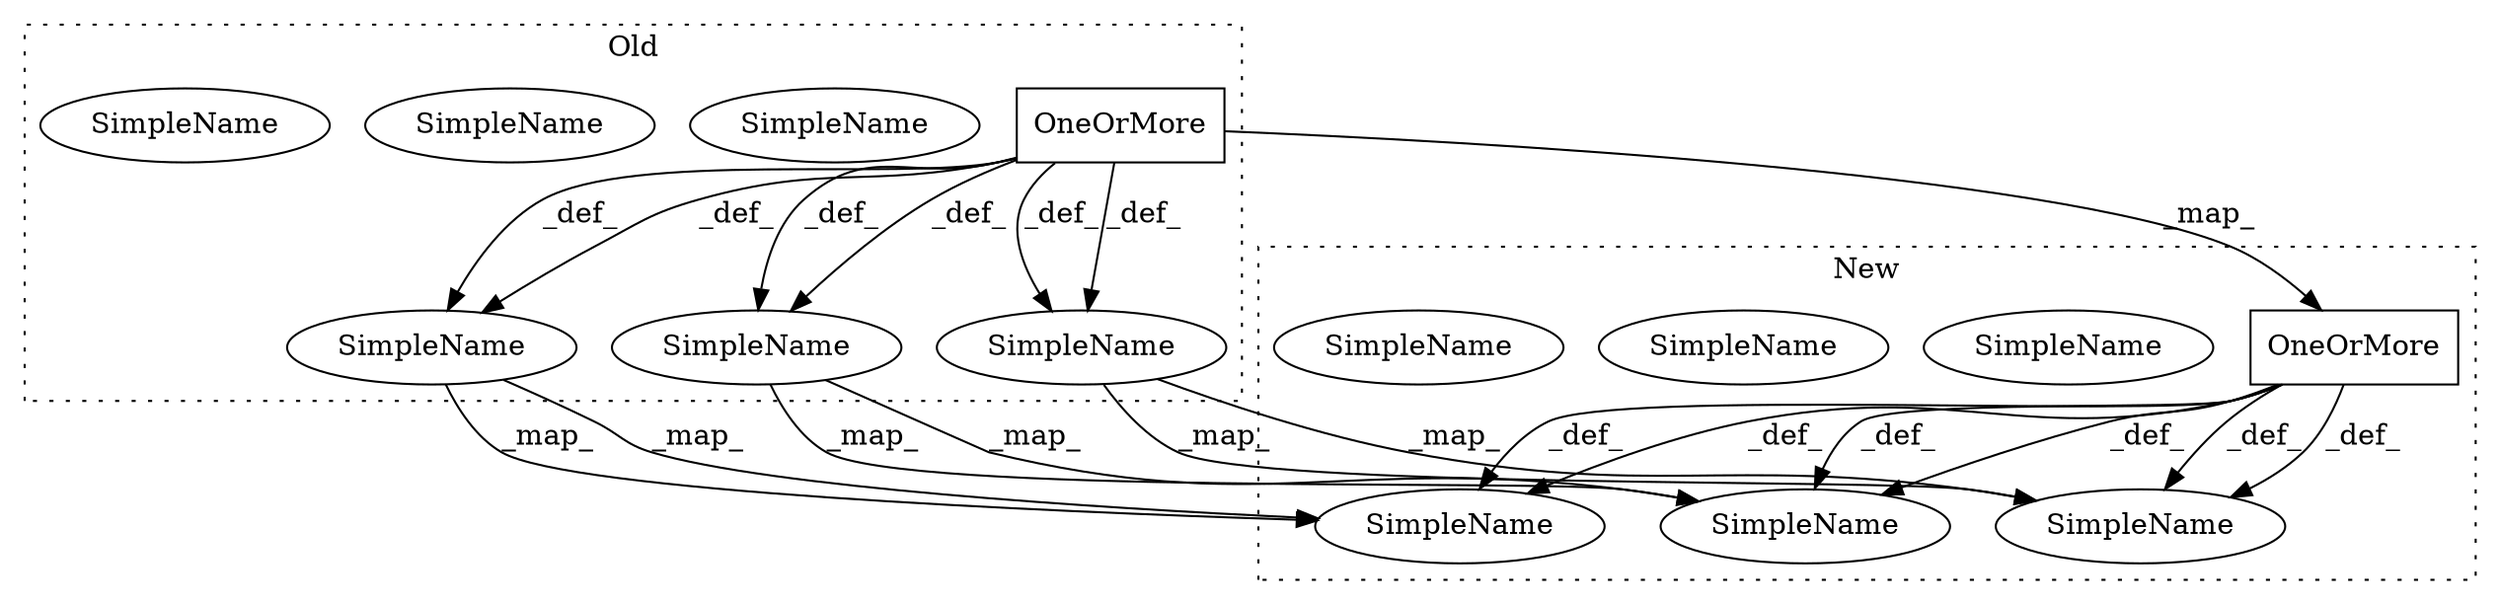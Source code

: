 digraph G {
subgraph cluster0 {
1 [label="OneOrMore" a="32" s="3116,3136" l="10,1" shape="box"];
3 [label="SimpleName" a="42" s="3075" l="13" shape="ellipse"];
6 [label="SimpleName" a="42" s="3075" l="13" shape="ellipse"];
7 [label="SimpleName" a="42" s="3221" l="8" shape="ellipse"];
10 [label="SimpleName" a="42" s="3221" l="8" shape="ellipse"];
11 [label="SimpleName" a="42" s="3162" l="17" shape="ellipse"];
14 [label="SimpleName" a="42" s="3162" l="17" shape="ellipse"];
label = "Old";
style="dotted";
}
subgraph cluster1 {
2 [label="OneOrMore" a="32" s="3107,3127" l="10,1" shape="box"];
4 [label="SimpleName" a="42" s="3075" l="13" shape="ellipse"];
5 [label="SimpleName" a="42" s="3075" l="13" shape="ellipse"];
8 [label="SimpleName" a="42" s="3211" l="8" shape="ellipse"];
9 [label="SimpleName" a="42" s="3211" l="8" shape="ellipse"];
12 [label="SimpleName" a="42" s="3152" l="17" shape="ellipse"];
13 [label="SimpleName" a="42" s="3152" l="17" shape="ellipse"];
label = "New";
style="dotted";
}
1 -> 6 [label="_def_"];
1 -> 10 [label="_def_"];
1 -> 10 [label="_def_"];
1 -> 2 [label="_map_"];
1 -> 6 [label="_def_"];
1 -> 14 [label="_def_"];
1 -> 14 [label="_def_"];
2 -> 13 [label="_def_"];
2 -> 9 [label="_def_"];
2 -> 13 [label="_def_"];
2 -> 9 [label="_def_"];
2 -> 5 [label="_def_"];
2 -> 5 [label="_def_"];
6 -> 5 [label="_map_"];
6 -> 5 [label="_map_"];
10 -> 9 [label="_map_"];
10 -> 9 [label="_map_"];
14 -> 13 [label="_map_"];
14 -> 13 [label="_map_"];
}